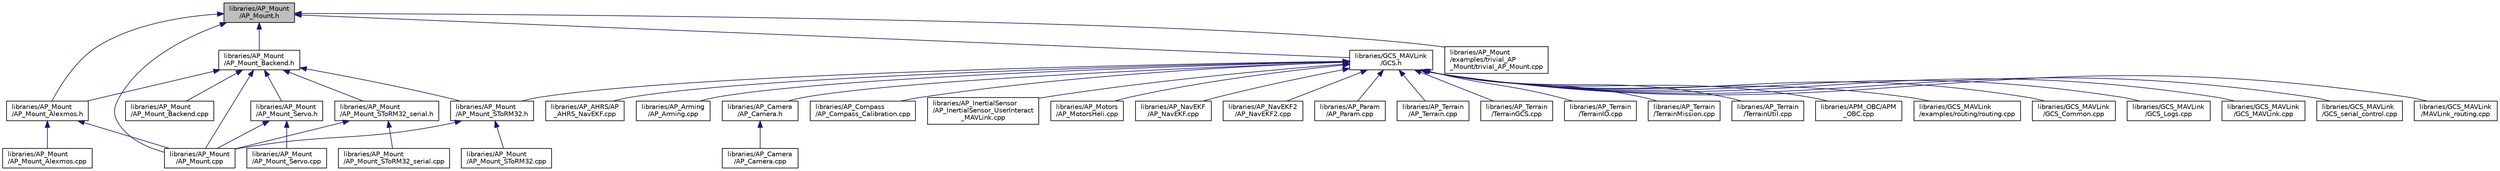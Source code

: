 digraph "libraries/AP_Mount/AP_Mount.h"
{
 // INTERACTIVE_SVG=YES
  edge [fontname="Helvetica",fontsize="10",labelfontname="Helvetica",labelfontsize="10"];
  node [fontname="Helvetica",fontsize="10",shape=record];
  Node1 [label="libraries/AP_Mount\l/AP_Mount.h",height=0.2,width=0.4,color="black", fillcolor="grey75", style="filled", fontcolor="black"];
  Node1 -> Node2 [dir="back",color="midnightblue",fontsize="10",style="solid",fontname="Helvetica"];
  Node2 [label="libraries/AP_Mount\l/AP_Mount.cpp",height=0.2,width=0.4,color="black", fillcolor="white", style="filled",URL="$AP__Mount_8cpp.html"];
  Node1 -> Node3 [dir="back",color="midnightblue",fontsize="10",style="solid",fontname="Helvetica"];
  Node3 [label="libraries/AP_Mount\l/AP_Mount_Backend.h",height=0.2,width=0.4,color="black", fillcolor="white", style="filled",URL="$AP__Mount__Backend_8h.html"];
  Node3 -> Node2 [dir="back",color="midnightblue",fontsize="10",style="solid",fontname="Helvetica"];
  Node3 -> Node4 [dir="back",color="midnightblue",fontsize="10",style="solid",fontname="Helvetica"];
  Node4 [label="libraries/AP_Mount\l/AP_Mount_Servo.h",height=0.2,width=0.4,color="black", fillcolor="white", style="filled",URL="$AP__Mount__Servo_8h.html"];
  Node4 -> Node2 [dir="back",color="midnightblue",fontsize="10",style="solid",fontname="Helvetica"];
  Node4 -> Node5 [dir="back",color="midnightblue",fontsize="10",style="solid",fontname="Helvetica"];
  Node5 [label="libraries/AP_Mount\l/AP_Mount_Servo.cpp",height=0.2,width=0.4,color="black", fillcolor="white", style="filled",URL="$AP__Mount__Servo_8cpp.html"];
  Node3 -> Node6 [dir="back",color="midnightblue",fontsize="10",style="solid",fontname="Helvetica"];
  Node6 [label="libraries/AP_Mount\l/AP_Mount_Alexmos.h",height=0.2,width=0.4,color="black", fillcolor="white", style="filled",URL="$AP__Mount__Alexmos_8h.html"];
  Node6 -> Node2 [dir="back",color="midnightblue",fontsize="10",style="solid",fontname="Helvetica"];
  Node6 -> Node7 [dir="back",color="midnightblue",fontsize="10",style="solid",fontname="Helvetica"];
  Node7 [label="libraries/AP_Mount\l/AP_Mount_Alexmos.cpp",height=0.2,width=0.4,color="black", fillcolor="white", style="filled",URL="$AP__Mount__Alexmos_8cpp.html"];
  Node3 -> Node8 [dir="back",color="midnightblue",fontsize="10",style="solid",fontname="Helvetica"];
  Node8 [label="libraries/AP_Mount\l/AP_Mount_SToRM32.h",height=0.2,width=0.4,color="black", fillcolor="white", style="filled",URL="$AP__Mount__SToRM32_8h.html"];
  Node8 -> Node2 [dir="back",color="midnightblue",fontsize="10",style="solid",fontname="Helvetica"];
  Node8 -> Node9 [dir="back",color="midnightblue",fontsize="10",style="solid",fontname="Helvetica"];
  Node9 [label="libraries/AP_Mount\l/AP_Mount_SToRM32.cpp",height=0.2,width=0.4,color="black", fillcolor="white", style="filled",URL="$AP__Mount__SToRM32_8cpp.html"];
  Node3 -> Node10 [dir="back",color="midnightblue",fontsize="10",style="solid",fontname="Helvetica"];
  Node10 [label="libraries/AP_Mount\l/AP_Mount_SToRM32_serial.h",height=0.2,width=0.4,color="black", fillcolor="white", style="filled",URL="$AP__Mount__SToRM32__serial_8h.html"];
  Node10 -> Node2 [dir="back",color="midnightblue",fontsize="10",style="solid",fontname="Helvetica"];
  Node10 -> Node11 [dir="back",color="midnightblue",fontsize="10",style="solid",fontname="Helvetica"];
  Node11 [label="libraries/AP_Mount\l/AP_Mount_SToRM32_serial.cpp",height=0.2,width=0.4,color="black", fillcolor="white", style="filled",URL="$AP__Mount__SToRM32__serial_8cpp.html"];
  Node3 -> Node12 [dir="back",color="midnightblue",fontsize="10",style="solid",fontname="Helvetica"];
  Node12 [label="libraries/AP_Mount\l/AP_Mount_Backend.cpp",height=0.2,width=0.4,color="black", fillcolor="white", style="filled",URL="$AP__Mount__Backend_8cpp.html"];
  Node1 -> Node6 [dir="back",color="midnightblue",fontsize="10",style="solid",fontname="Helvetica"];
  Node1 -> Node13 [dir="back",color="midnightblue",fontsize="10",style="solid",fontname="Helvetica"];
  Node13 [label="libraries/AP_Mount\l/examples/trivial_AP\l_Mount/trivial_AP_Mount.cpp",height=0.2,width=0.4,color="black", fillcolor="white", style="filled",URL="$trivial__AP__Mount_8cpp.html"];
  Node1 -> Node14 [dir="back",color="midnightblue",fontsize="10",style="solid",fontname="Helvetica"];
  Node14 [label="libraries/GCS_MAVLink\l/GCS.h",height=0.2,width=0.4,color="black", fillcolor="white", style="filled",URL="$GCS_8h.html",tooltip="Interface definition for the various Ground Control System. "];
  Node14 -> Node15 [dir="back",color="midnightblue",fontsize="10",style="solid",fontname="Helvetica"];
  Node15 [label="libraries/AP_AHRS/AP\l_AHRS_NavEKF.cpp",height=0.2,width=0.4,color="black", fillcolor="white", style="filled",URL="$AP__AHRS__NavEKF_8cpp.html"];
  Node14 -> Node16 [dir="back",color="midnightblue",fontsize="10",style="solid",fontname="Helvetica"];
  Node16 [label="libraries/AP_Arming\l/AP_Arming.cpp",height=0.2,width=0.4,color="black", fillcolor="white", style="filled",URL="$AP__Arming_8cpp.html"];
  Node14 -> Node17 [dir="back",color="midnightblue",fontsize="10",style="solid",fontname="Helvetica"];
  Node17 [label="libraries/AP_Camera\l/AP_Camera.h",height=0.2,width=0.4,color="black", fillcolor="white", style="filled",URL="$AP__Camera_8h.html",tooltip="Photo or video camera manager, with EEPROM-backed storage of constants. "];
  Node17 -> Node18 [dir="back",color="midnightblue",fontsize="10",style="solid",fontname="Helvetica"];
  Node18 [label="libraries/AP_Camera\l/AP_Camera.cpp",height=0.2,width=0.4,color="black", fillcolor="white", style="filled",URL="$AP__Camera_8cpp.html"];
  Node14 -> Node19 [dir="back",color="midnightblue",fontsize="10",style="solid",fontname="Helvetica"];
  Node19 [label="libraries/AP_Compass\l/AP_Compass_Calibration.cpp",height=0.2,width=0.4,color="black", fillcolor="white", style="filled",URL="$AP__Compass__Calibration_8cpp.html"];
  Node14 -> Node20 [dir="back",color="midnightblue",fontsize="10",style="solid",fontname="Helvetica"];
  Node20 [label="libraries/AP_InertialSensor\l/AP_InertialSensor_UserInteract\l_MAVLink.cpp",height=0.2,width=0.4,color="black", fillcolor="white", style="filled",URL="$AP__InertialSensor__UserInteract__MAVLink_8cpp.html"];
  Node14 -> Node21 [dir="back",color="midnightblue",fontsize="10",style="solid",fontname="Helvetica"];
  Node21 [label="libraries/AP_Motors\l/AP_MotorsHeli.cpp",height=0.2,width=0.4,color="black", fillcolor="white", style="filled",URL="$AP__MotorsHeli_8cpp.html"];
  Node14 -> Node8 [dir="back",color="midnightblue",fontsize="10",style="solid",fontname="Helvetica"];
  Node14 -> Node22 [dir="back",color="midnightblue",fontsize="10",style="solid",fontname="Helvetica"];
  Node22 [label="libraries/AP_NavEKF\l/AP_NavEKF.cpp",height=0.2,width=0.4,color="black", fillcolor="white", style="filled",URL="$AP__NavEKF_8cpp.html"];
  Node14 -> Node23 [dir="back",color="midnightblue",fontsize="10",style="solid",fontname="Helvetica"];
  Node23 [label="libraries/AP_NavEKF2\l/AP_NavEKF2.cpp",height=0.2,width=0.4,color="black", fillcolor="white", style="filled",URL="$AP__NavEKF2_8cpp.html"];
  Node14 -> Node24 [dir="back",color="midnightblue",fontsize="10",style="solid",fontname="Helvetica"];
  Node24 [label="libraries/AP_Param\l/AP_Param.cpp",height=0.2,width=0.4,color="black", fillcolor="white", style="filled",URL="$AP__Param_8cpp.html",tooltip="The AP variable store. "];
  Node14 -> Node25 [dir="back",color="midnightblue",fontsize="10",style="solid",fontname="Helvetica"];
  Node25 [label="libraries/AP_Terrain\l/AP_Terrain.cpp",height=0.2,width=0.4,color="black", fillcolor="white", style="filled",URL="$AP__Terrain_8cpp.html"];
  Node14 -> Node26 [dir="back",color="midnightblue",fontsize="10",style="solid",fontname="Helvetica"];
  Node26 [label="libraries/AP_Terrain\l/TerrainGCS.cpp",height=0.2,width=0.4,color="black", fillcolor="white", style="filled",URL="$TerrainGCS_8cpp.html"];
  Node14 -> Node27 [dir="back",color="midnightblue",fontsize="10",style="solid",fontname="Helvetica"];
  Node27 [label="libraries/AP_Terrain\l/TerrainIO.cpp",height=0.2,width=0.4,color="black", fillcolor="white", style="filled",URL="$TerrainIO_8cpp.html"];
  Node14 -> Node28 [dir="back",color="midnightblue",fontsize="10",style="solid",fontname="Helvetica"];
  Node28 [label="libraries/AP_Terrain\l/TerrainMission.cpp",height=0.2,width=0.4,color="black", fillcolor="white", style="filled",URL="$TerrainMission_8cpp.html"];
  Node14 -> Node29 [dir="back",color="midnightblue",fontsize="10",style="solid",fontname="Helvetica"];
  Node29 [label="libraries/AP_Terrain\l/TerrainUtil.cpp",height=0.2,width=0.4,color="black", fillcolor="white", style="filled",URL="$TerrainUtil_8cpp.html"];
  Node14 -> Node30 [dir="back",color="midnightblue",fontsize="10",style="solid",fontname="Helvetica"];
  Node30 [label="libraries/APM_OBC/APM\l_OBC.cpp",height=0.2,width=0.4,color="black", fillcolor="white", style="filled",URL="$APM__OBC_8cpp.html"];
  Node14 -> Node31 [dir="back",color="midnightblue",fontsize="10",style="solid",fontname="Helvetica"];
  Node31 [label="libraries/GCS_MAVLink\l/examples/routing/routing.cpp",height=0.2,width=0.4,color="black", fillcolor="white", style="filled",URL="$routing_8cpp.html"];
  Node14 -> Node32 [dir="back",color="midnightblue",fontsize="10",style="solid",fontname="Helvetica"];
  Node32 [label="libraries/GCS_MAVLink\l/GCS_Common.cpp",height=0.2,width=0.4,color="black", fillcolor="white", style="filled",URL="$GCS__Common_8cpp.html"];
  Node14 -> Node33 [dir="back",color="midnightblue",fontsize="10",style="solid",fontname="Helvetica"];
  Node33 [label="libraries/GCS_MAVLink\l/GCS_Logs.cpp",height=0.2,width=0.4,color="black", fillcolor="white", style="filled",URL="$GCS__Logs_8cpp.html"];
  Node14 -> Node34 [dir="back",color="midnightblue",fontsize="10",style="solid",fontname="Helvetica"];
  Node34 [label="libraries/GCS_MAVLink\l/GCS_MAVLink.cpp",height=0.2,width=0.4,color="black", fillcolor="white", style="filled",URL="$GCS__MAVLink_8cpp.html"];
  Node14 -> Node35 [dir="back",color="midnightblue",fontsize="10",style="solid",fontname="Helvetica"];
  Node35 [label="libraries/GCS_MAVLink\l/GCS_serial_control.cpp",height=0.2,width=0.4,color="black", fillcolor="white", style="filled",URL="$GCS__serial__control_8cpp.html"];
  Node14 -> Node36 [dir="back",color="midnightblue",fontsize="10",style="solid",fontname="Helvetica"];
  Node36 [label="libraries/GCS_MAVLink\l/MAVLink_routing.cpp",height=0.2,width=0.4,color="black", fillcolor="white", style="filled",URL="$MAVLink__routing_8cpp.html"];
}
